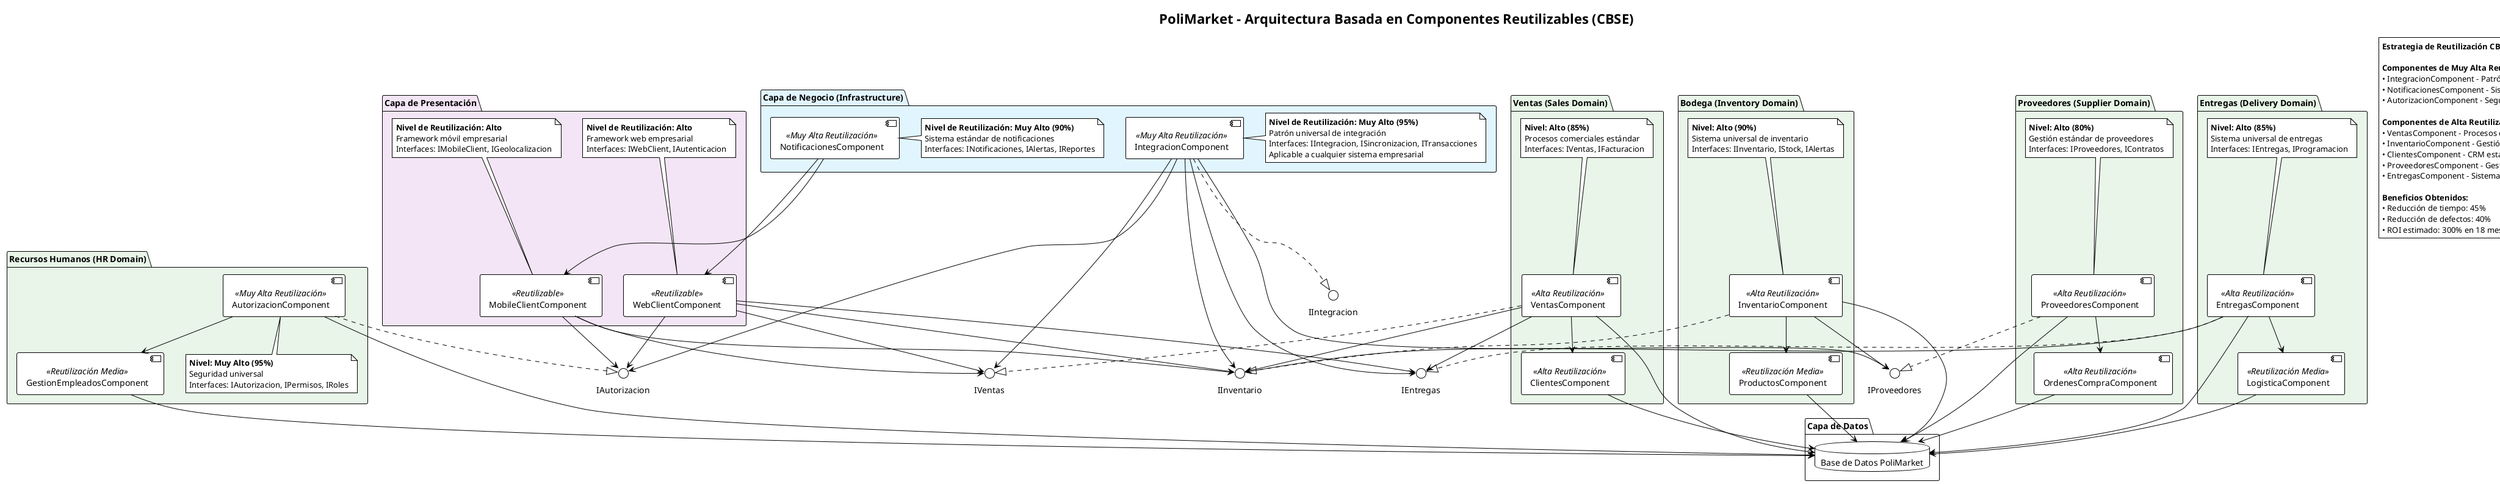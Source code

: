@startuml PoliMarket_Components_Diagram_CBSE

!define RECTANGLE class
!theme plain

title PoliMarket - Arquitectura Basada en Componentes Reutilizables (CBSE)

' Definición de colores para niveles de reutilización
!define HIGH_REUSE #E8F5E8
!define MEDIUM_REUSE #FFF2CC
!define INFRASTRUCTURE #E1F5FE
!define PRESENTATION #F3E5F5

package "Capa de Presentación" PRESENTATION {
    [WebClientComponent] as WebClient <<Reutilizable>>
    [MobileClientComponent] as MobileClient <<Reutilizable>>

    note top of WebClient
        **Nivel de Reutilización: Alto**
        Framework web empresarial
        Interfaces: IWebClient, IAutenticacion
    end note

    note top of MobileClient
        **Nivel de Reutilización: Alto**
        Framework móvil empresarial
        Interfaces: IMobileClient, IGeolocalizacion
    end note
}

package "Capa de Negocio (Infrastructure)" INFRASTRUCTURE {
    [IntegracionComponent] as Integracion <<Muy Alta Reutilización>>
    [NotificacionesComponent] as Notificaciones <<Muy Alta Reutilización>>

    note right of Integracion
        **Nivel de Reutilización: Muy Alto (95%)**
        Patrón universal de integración
        Interfaces: IIntegracion, ISincronizacion, ITransacciones
        Aplicable a cualquier sistema empresarial
    end note

    note right of Notificaciones
        **Nivel de Reutilización: Muy Alto (90%)**
        Sistema estándar de notificaciones
        Interfaces: INotificaciones, IAlertas, IReportes
    end note
}

package "Recursos Humanos (HR Domain)" HIGH_REUSE {
    [AutorizacionComponent] as Autorizacion <<Muy Alta Reutilización>>
    [GestionEmpleadosComponent] as GestionEmpleados <<Reutilización Media>>

    note bottom of Autorizacion
        **Nivel: Muy Alto (95%)**
        Seguridad universal
        Interfaces: IAutorizacion, IPermisos, IRoles
    end note
}

package "Ventas (Sales Domain)" HIGH_REUSE {
    [VentasComponent] as Ventas <<Alta Reutilización>>
    [ClientesComponent] as Clientes <<Alta Reutilización>>

    note top of Ventas
        **Nivel: Alto (85%)**
        Procesos comerciales estándar
        Interfaces: IVentas, IFacturacion
    end note
}

package "Bodega (Inventory Domain)" HIGH_REUSE {
    [InventarioComponent] as Inventario <<Alta Reutilización>>
    [ProductosComponent] as Productos <<Reutilización Media>>

    note top of Inventario
        **Nivel: Alto (90%)**
        Sistema universal de inventario
        Interfaces: IInventario, IStock, IAlertas
    end note
}

package "Proveedores (Supplier Domain)" HIGH_REUSE {
    [ProveedoresComponent] as Proveedores <<Alta Reutilización>>
    [OrdenesCompraComponent] as OrdenesCompra <<Alta Reutilización>>

    note top of Proveedores
        **Nivel: Alto (80%)**
        Gestión estándar de proveedores
        Interfaces: IProveedores, IContratos
    end note
}

package "Entregas (Delivery Domain)" HIGH_REUSE {
    [EntregasComponent] as Entregas <<Alta Reutilización>>
    [LogisticaComponent] as Logistica <<Reutilización Media>>

    note top of Entregas
        **Nivel: Alto (85%)**
        Sistema universal de entregas
        Interfaces: IEntregas, IProgramacion
    end note
}

package "Capa de Datos" {
    database "Base de Datos PoliMarket" as DB
}

' Interfaces
interface "IAutorizacion" as IAuth
interface "IVentas" as IVentas
interface "IInventario" as IInventario
interface "IProveedores" as IProveedores
interface "IEntregas" as IEntregas
interface "IIntegracion" as IIntegracion

' Conexiones Capa de Presentación
WebClient --> IAuth
WebClient --> IVentas
WebClient --> IInventario
WebClient --> IEntregas

MobileClient --> IAuth
MobileClient --> IVentas
MobileClient --> IInventario

' Conexiones Capa de Negocio
Integracion ..|> IIntegracion
Integracion --> IAuth
Integracion --> IVentas
Integracion --> IInventario
Integracion --> IProveedores
Integracion --> IEntregas

' Conexiones Recursos Humanos
Autorizacion ..|> IAuth
Autorizacion --> GestionEmpleados
Autorizacion --> DB

GestionEmpleados --> DB

' Conexiones Ventas
Ventas ..|> IVentas
Ventas --> Clientes
Ventas --> IInventario
Ventas --> IEntregas
Ventas --> DB

Clientes --> DB

' Conexiones Bodega
Inventario ..|> IInventario
Inventario --> Productos
Inventario --> IProveedores
Inventario --> DB

Productos --> DB

' Conexiones Proveedores
Proveedores ..|> IProveedores
Proveedores --> OrdenesCompra
Proveedores --> DB

OrdenesCompra --> DB

' Conexiones Entregas
Entregas ..|> IEntregas
Entregas --> Logistica
Entregas --> IInventario
Entregas --> DB

Logistica --> DB

' Notificaciones
Notificaciones --> WebClient
Notificaciones --> MobileClient

note as ReuseStrategy
    **Estrategia de Reutilización CBSE**

    **Componentes de Muy Alta Reutilización (90-100%):**
    • IntegracionComponent - Patrón universal
    • NotificacionesComponent - Sistema estándar
    • AutorizacionComponent - Seguridad universal

    **Componentes de Alta Reutilización (70-90%):**
    • VentasComponent - Procesos comerciales estándar
    • InventarioComponent - Gestión universal
    • ClientesComponent - CRM estándar
    • ProveedoresComponent - Gestión empresarial
    • EntregasComponent - Sistema de entregas

    **Beneficios Obtenidos:**
    • Reducción de tiempo: 45%
    • Reducción de defectos: 40%
    • ROI estimado: 300% en 18 meses
end note

note as CBSEPrinciples
    **Principios CBSE Aplicados**

    1. **Composición**: Sistemas construidos
       ensamblando componentes existentes

    2. **Reutilización**: Componentes diseñados
       para ser reutilizados en múltiples contextos

    3. **Separación de Responsabilidades**:
       Bajo acoplamiento, alta cohesión

    4. **Interfaces Bien Definidas**:
       Contratos explícitos entre componentes
end note

@enduml
